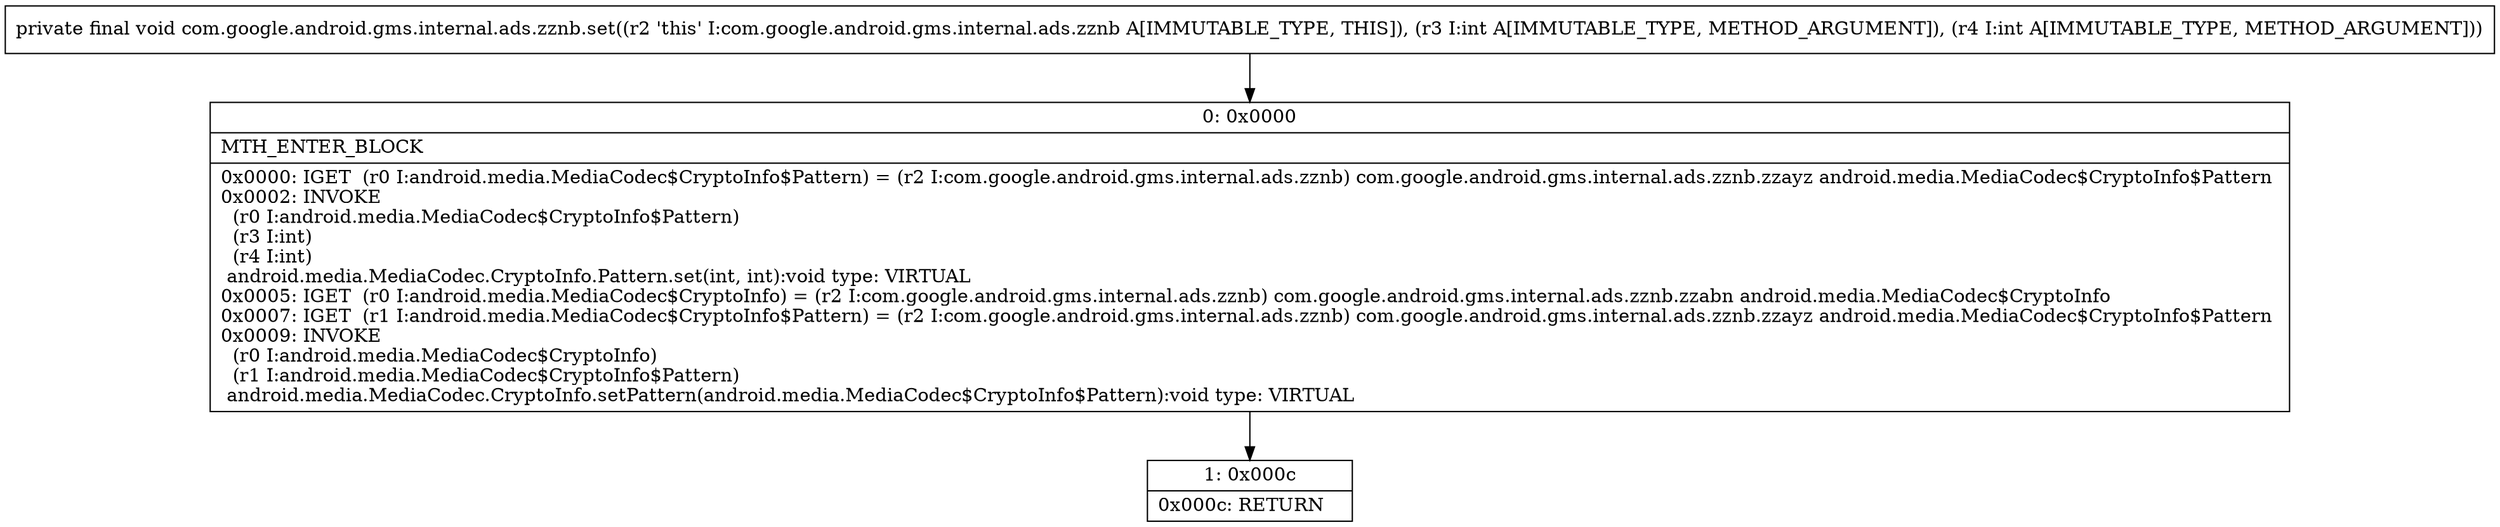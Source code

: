 digraph "CFG forcom.google.android.gms.internal.ads.zznb.set(II)V" {
Node_0 [shape=record,label="{0\:\ 0x0000|MTH_ENTER_BLOCK\l|0x0000: IGET  (r0 I:android.media.MediaCodec$CryptoInfo$Pattern) = (r2 I:com.google.android.gms.internal.ads.zznb) com.google.android.gms.internal.ads.zznb.zzayz android.media.MediaCodec$CryptoInfo$Pattern \l0x0002: INVOKE  \l  (r0 I:android.media.MediaCodec$CryptoInfo$Pattern)\l  (r3 I:int)\l  (r4 I:int)\l android.media.MediaCodec.CryptoInfo.Pattern.set(int, int):void type: VIRTUAL \l0x0005: IGET  (r0 I:android.media.MediaCodec$CryptoInfo) = (r2 I:com.google.android.gms.internal.ads.zznb) com.google.android.gms.internal.ads.zznb.zzabn android.media.MediaCodec$CryptoInfo \l0x0007: IGET  (r1 I:android.media.MediaCodec$CryptoInfo$Pattern) = (r2 I:com.google.android.gms.internal.ads.zznb) com.google.android.gms.internal.ads.zznb.zzayz android.media.MediaCodec$CryptoInfo$Pattern \l0x0009: INVOKE  \l  (r0 I:android.media.MediaCodec$CryptoInfo)\l  (r1 I:android.media.MediaCodec$CryptoInfo$Pattern)\l android.media.MediaCodec.CryptoInfo.setPattern(android.media.MediaCodec$CryptoInfo$Pattern):void type: VIRTUAL \l}"];
Node_1 [shape=record,label="{1\:\ 0x000c|0x000c: RETURN   \l}"];
MethodNode[shape=record,label="{private final void com.google.android.gms.internal.ads.zznb.set((r2 'this' I:com.google.android.gms.internal.ads.zznb A[IMMUTABLE_TYPE, THIS]), (r3 I:int A[IMMUTABLE_TYPE, METHOD_ARGUMENT]), (r4 I:int A[IMMUTABLE_TYPE, METHOD_ARGUMENT])) }"];
MethodNode -> Node_0;
Node_0 -> Node_1;
}


